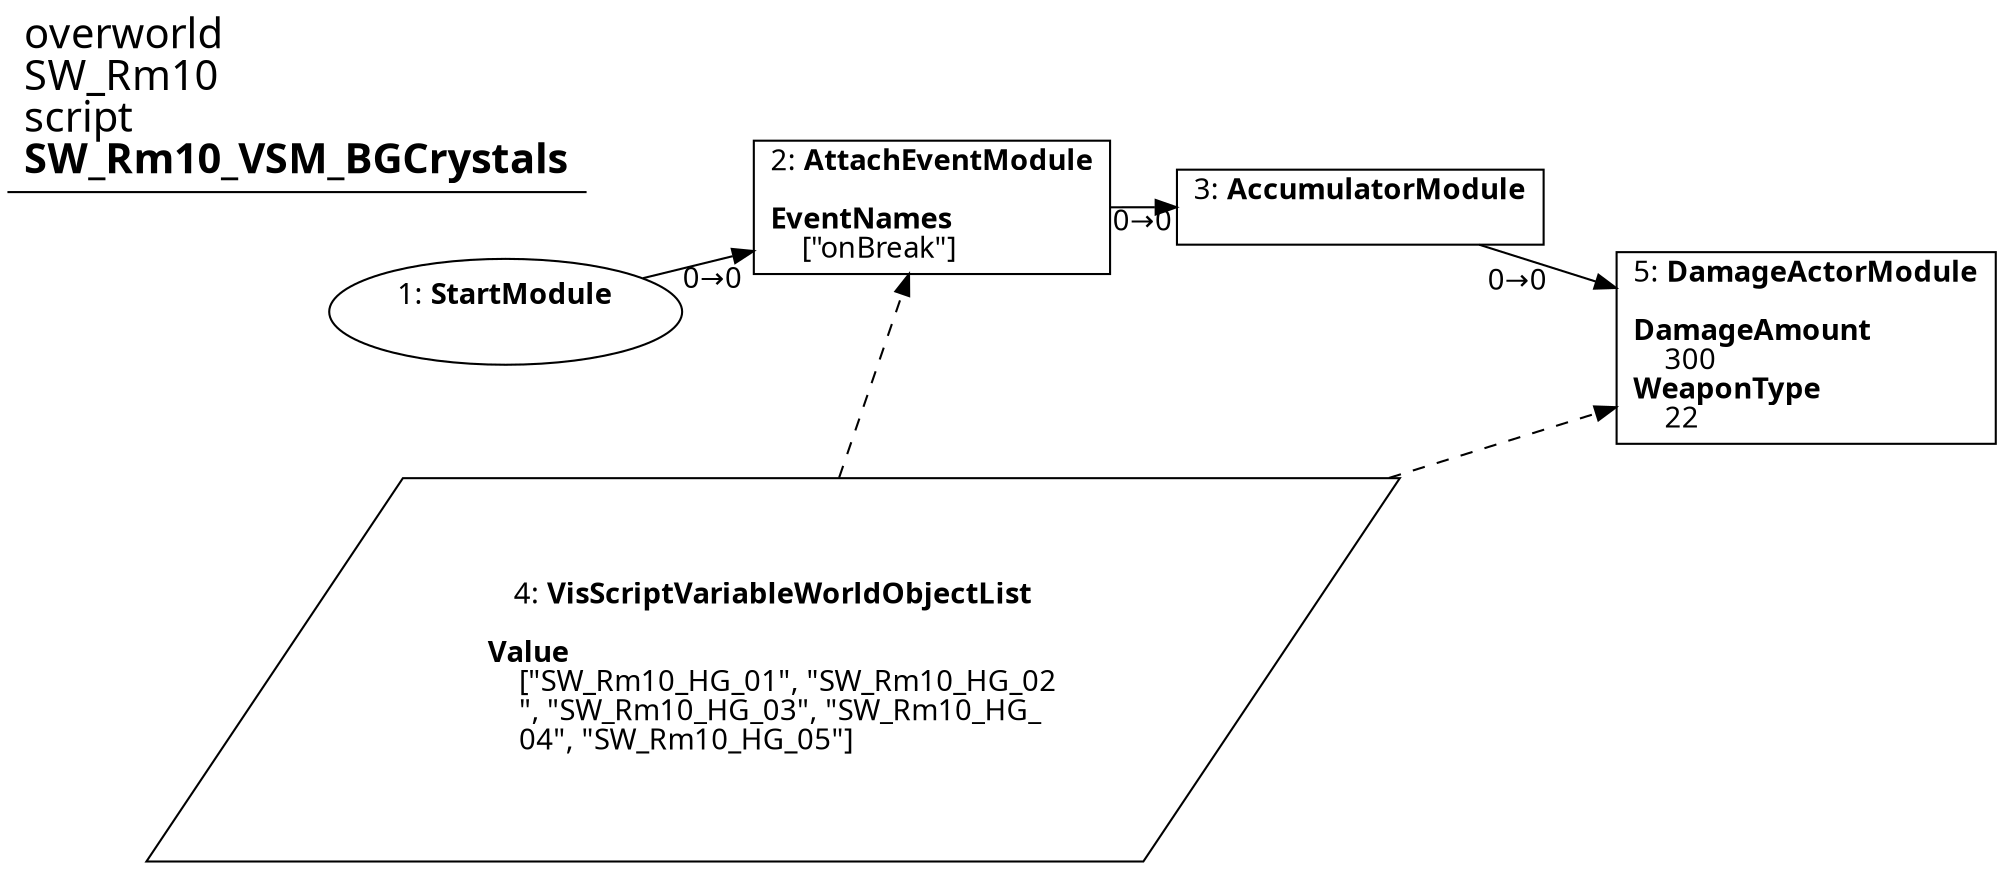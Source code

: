 digraph {
    layout = fdp;
    overlap = prism;
    sep = "+16";
    splines = spline;

    node [ shape = box ];

    graph [ fontname = "Segoe UI" ];
    node [ fontname = "Segoe UI" ];
    edge [ fontname = "Segoe UI" ];

    1 [ label = <1: <b>StartModule</b><br/><br/>> ];
    1 [ shape = oval ]
    1 [ pos = "0.14,-0.30600002!" ];
    1 -> 2 [ label = "0→0" ];

    2 [ label = <2: <b>AttachEventModule</b><br/><br/><b>EventNames</b><br align="left"/>    [&quot;onBreak&quot;]<br align="left"/>> ];
    2 [ pos = "0.328,-0.30600002!" ];
    2 -> 3 [ label = "0→0" ];
    4 -> 2 [ style = dashed ];

    3 [ label = <3: <b>AccumulatorModule</b><br/><br/>> ];
    3 [ pos = "0.53400004,-0.30600002!" ];
    3 -> 5 [ label = "0→0" ];

    4 [ label = <4: <b>VisScriptVariableWorldObjectList</b><br/><br/><b>Value</b><br align="left"/>    [&quot;SW_Rm10_HG_01&quot;, &quot;SW_Rm10_HG_02<br align="left"/>    &quot;, &quot;SW_Rm10_HG_03&quot;, &quot;SW_Rm10_HG_<br align="left"/>    04&quot;, &quot;SW_Rm10_HG_05&quot;]<br align="left"/>> ];
    4 [ shape = parallelogram ]
    4 [ pos = "0.305,-0.536!" ];

    5 [ label = <5: <b>DamageActorModule</b><br/><br/><b>DamageAmount</b><br align="left"/>    300<br align="left"/><b>WeaponType</b><br align="left"/>    22<br align="left"/>> ];
    5 [ pos = "0.813,-0.37600002!" ];
    4 -> 5 [ style = dashed ];

    title [ pos = "0.13900001,-0.305!" ];
    title [ shape = underline ];
    title [ label = <<font point-size="20">overworld<br align="left"/>SW_Rm10<br align="left"/>script<br align="left"/><b>SW_Rm10_VSM_BGCrystals</b><br align="left"/></font>> ];
}
